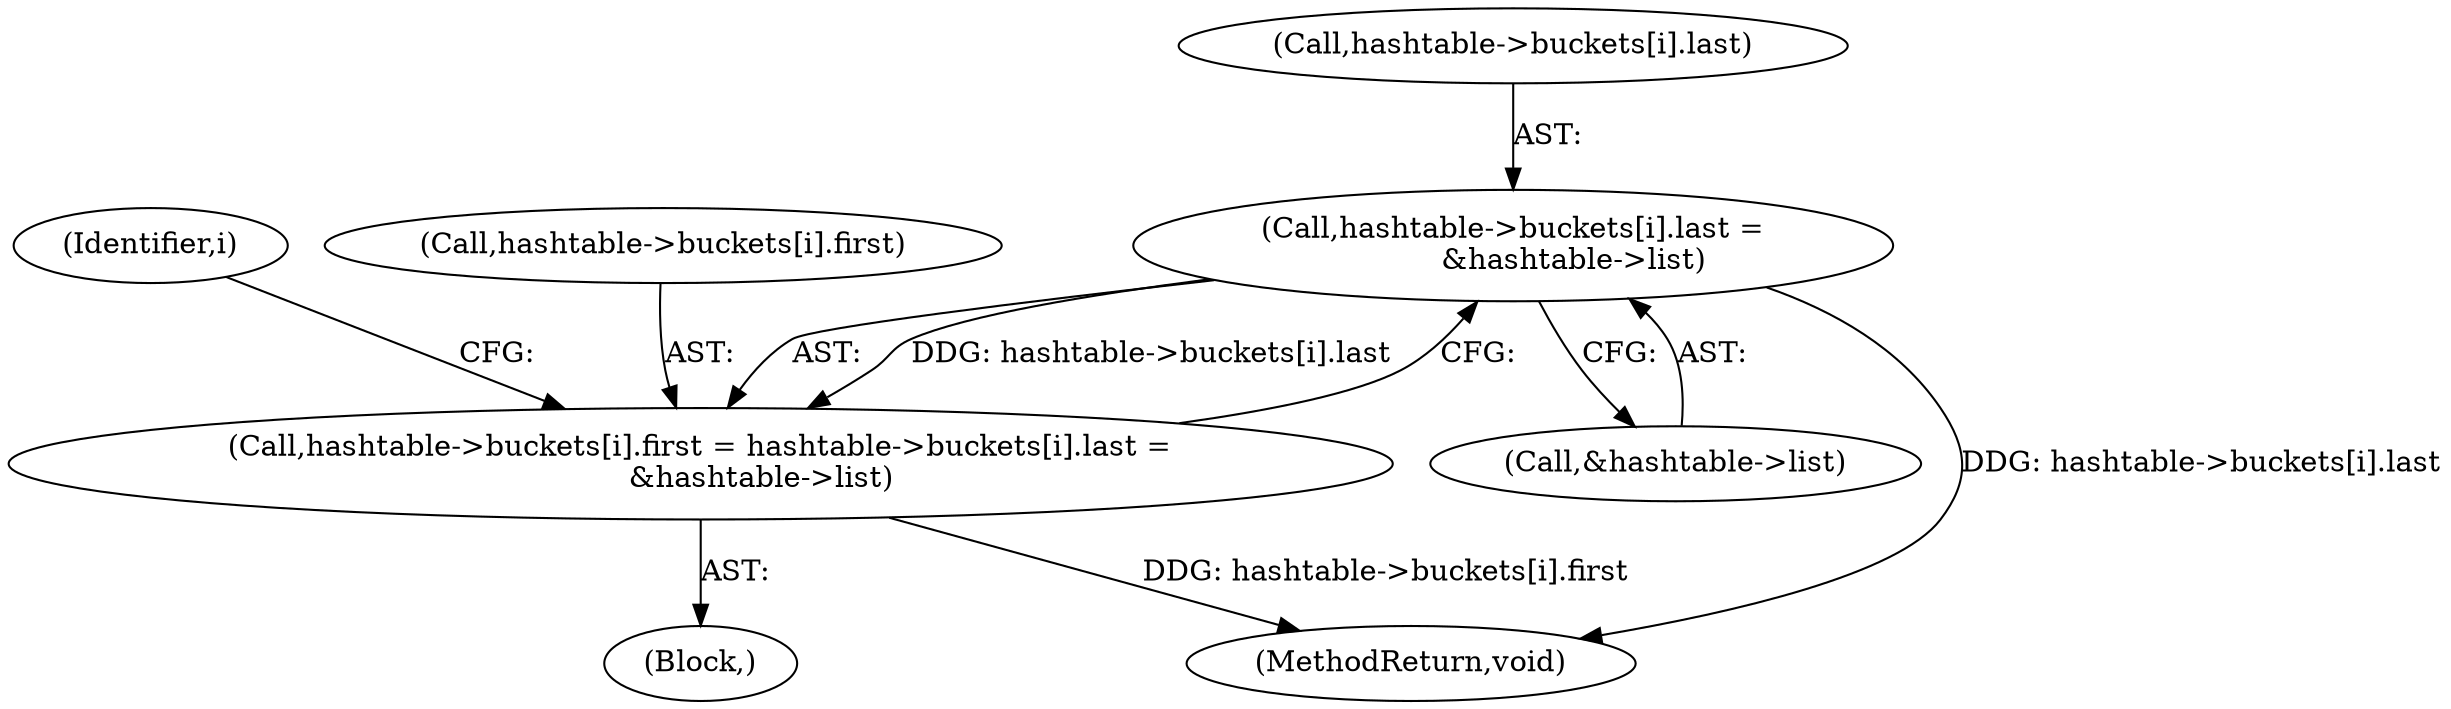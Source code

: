 digraph "0_jansson_8f80c2d83808150724d31793e6ade92749b1faa4_0@array" {
"1000125" [label="(Call,hashtable->buckets[i].last =\n             &hashtable->list)"];
"1000117" [label="(Call,hashtable->buckets[i].first = hashtable->buckets[i].last =\n             &hashtable->list)"];
"1000125" [label="(Call,hashtable->buckets[i].last =\n             &hashtable->list)"];
"1000115" [label="(Identifier,i)"];
"1000116" [label="(Block,)"];
"1000126" [label="(Call,hashtable->buckets[i].last)"];
"1000133" [label="(Call,&hashtable->list)"];
"1000147" [label="(MethodReturn,void)"];
"1000118" [label="(Call,hashtable->buckets[i].first)"];
"1000117" [label="(Call,hashtable->buckets[i].first = hashtable->buckets[i].last =\n             &hashtable->list)"];
"1000125" -> "1000117"  [label="AST: "];
"1000125" -> "1000133"  [label="CFG: "];
"1000126" -> "1000125"  [label="AST: "];
"1000133" -> "1000125"  [label="AST: "];
"1000117" -> "1000125"  [label="CFG: "];
"1000125" -> "1000147"  [label="DDG: hashtable->buckets[i].last"];
"1000125" -> "1000117"  [label="DDG: hashtable->buckets[i].last"];
"1000117" -> "1000116"  [label="AST: "];
"1000118" -> "1000117"  [label="AST: "];
"1000115" -> "1000117"  [label="CFG: "];
"1000117" -> "1000147"  [label="DDG: hashtable->buckets[i].first"];
}
